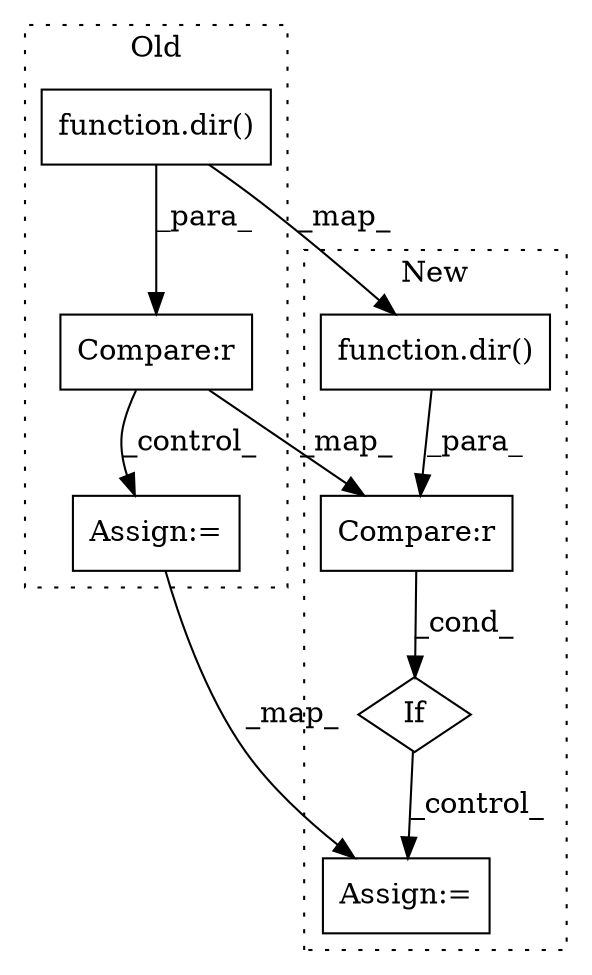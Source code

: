 digraph G {
subgraph cluster0 {
1 [label="function.dir()" a="75" s="772,784" l="4,1" shape="box"];
5 [label="Assign:=" a="68" s="804" l="3" shape="box"];
6 [label="Compare:r" a="40" s="764" l="21" shape="box"];
label = "Old";
style="dotted";
}
subgraph cluster1 {
2 [label="function.dir()" a="75" s="865,877" l="4,1" shape="box"];
3 [label="If" a="96" s="854" l="3" shape="diamond"];
4 [label="Assign:=" a="68" s="901" l="3" shape="box"];
7 [label="Compare:r" a="40" s="857" l="21" shape="box"];
label = "New";
style="dotted";
}
1 -> 2 [label="_map_"];
1 -> 6 [label="_para_"];
2 -> 7 [label="_para_"];
3 -> 4 [label="_control_"];
5 -> 4 [label="_map_"];
6 -> 7 [label="_map_"];
6 -> 5 [label="_control_"];
7 -> 3 [label="_cond_"];
}